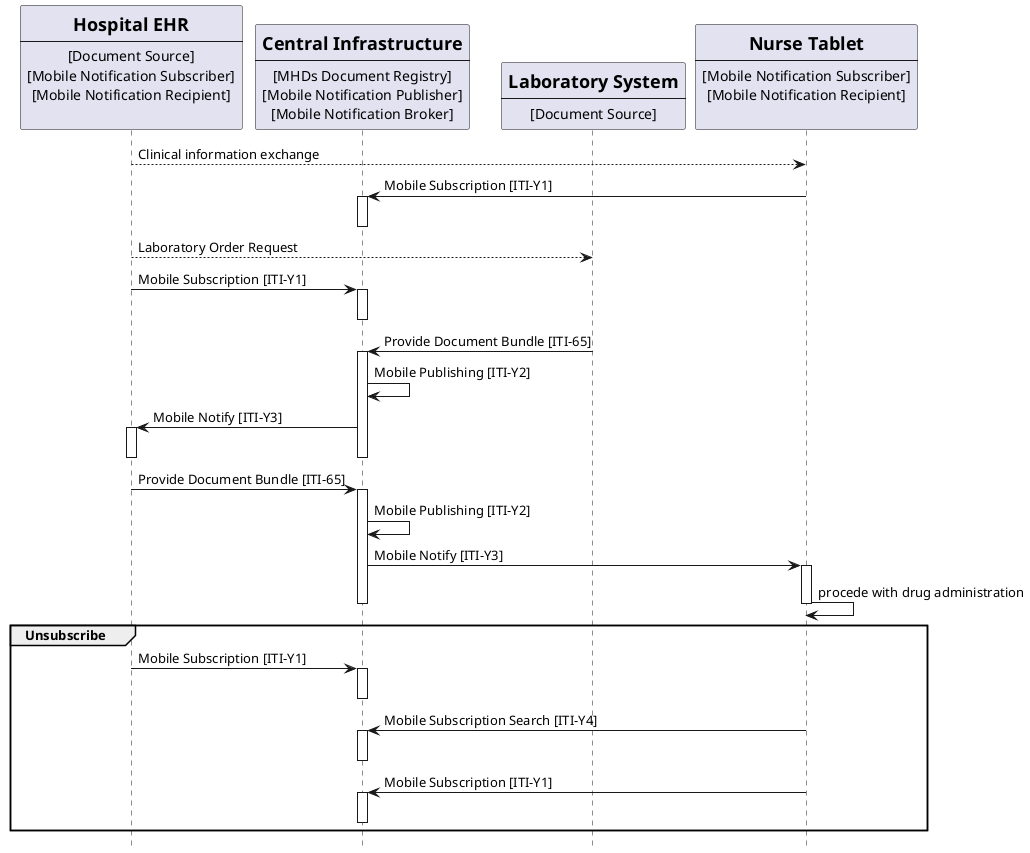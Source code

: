 @startuml
skinparam svgDimensionStyle false
hide footbox


participant HospitalEHR [
    =Hospital EHR
    ----
    [Document Source]
    [Mobile Notification Subscriber]
    [Mobile Notification Recipient]
    
] 

participant MHDsDocumentRegistry [
    =Central Infrastructure
    ----
    [MHDs Document Registry]
    [Mobile Notification Publisher]
    [Mobile Notification Broker]
    ] 



participant LaboratorySystem [
    =Laboratory System
    ----
    [Document Source]
] 

participant NurseTablet [
    =Nurse Tablet
    ----
    [Mobile Notification Subscriber]
    [Mobile Notification Recipient]
    
] 

HospitalEHR --> NurseTablet:  Clinical information exchange
NurseTablet -> MHDsDocumentRegistry:   Mobile Subscription [ITI-Y1]
activate MHDsDocumentRegistry
deactivate MHDsDocumentRegistry
HospitalEHR --> LaboratorySystem:  Laboratory Order Request

HospitalEHR -> MHDsDocumentRegistry:  Mobile Subscription [ITI-Y1]
activate MHDsDocumentRegistry
deactivate MHDsDocumentRegistry




LaboratorySystem -> MHDsDocumentRegistry: Provide Document Bundle [ITI-65]
activate MHDsDocumentRegistry
MHDsDocumentRegistry -> MHDsDocumentRegistry : Mobile Publishing [ITI-Y2]
MHDsDocumentRegistry -> HospitalEHR : Mobile Notify [ITI-Y3]
activate HospitalEHR
deactivate MHDsDocumentRegistry
deactivate HospitalEHR



HospitalEHR -> MHDsDocumentRegistry: Provide Document Bundle [ITI-65]
activate MHDsDocumentRegistry
MHDsDocumentRegistry -> MHDsDocumentRegistry : Mobile Publishing [ITI-Y2]
MHDsDocumentRegistry -> NurseTablet : Mobile Notify [ITI-Y3]
activate NurseTablet
NurseTablet -> NurseTablet: procede with drug administration
deactivate NurseTablet
deactivate MHDsDocumentRegistry

group Unsubscribe
  HospitalEHR ->MHDsDocumentRegistry: Mobile Subscription [ITI-Y1]
  activate MHDsDocumentRegistry
  deactivate MHDsDocumentRegistry
  
  NurseTablet ->MHDsDocumentRegistry: Mobile Subscription Search [ITI-Y4]
  activate MHDsDocumentRegistry
  deactivate MHDsDocumentRegistry
  
  NurseTablet ->MHDsDocumentRegistry : Mobile Subscription [ITI-Y1]
  activate MHDsDocumentRegistry
  deactivate MHDsDocumentRegistry
end

@enduml